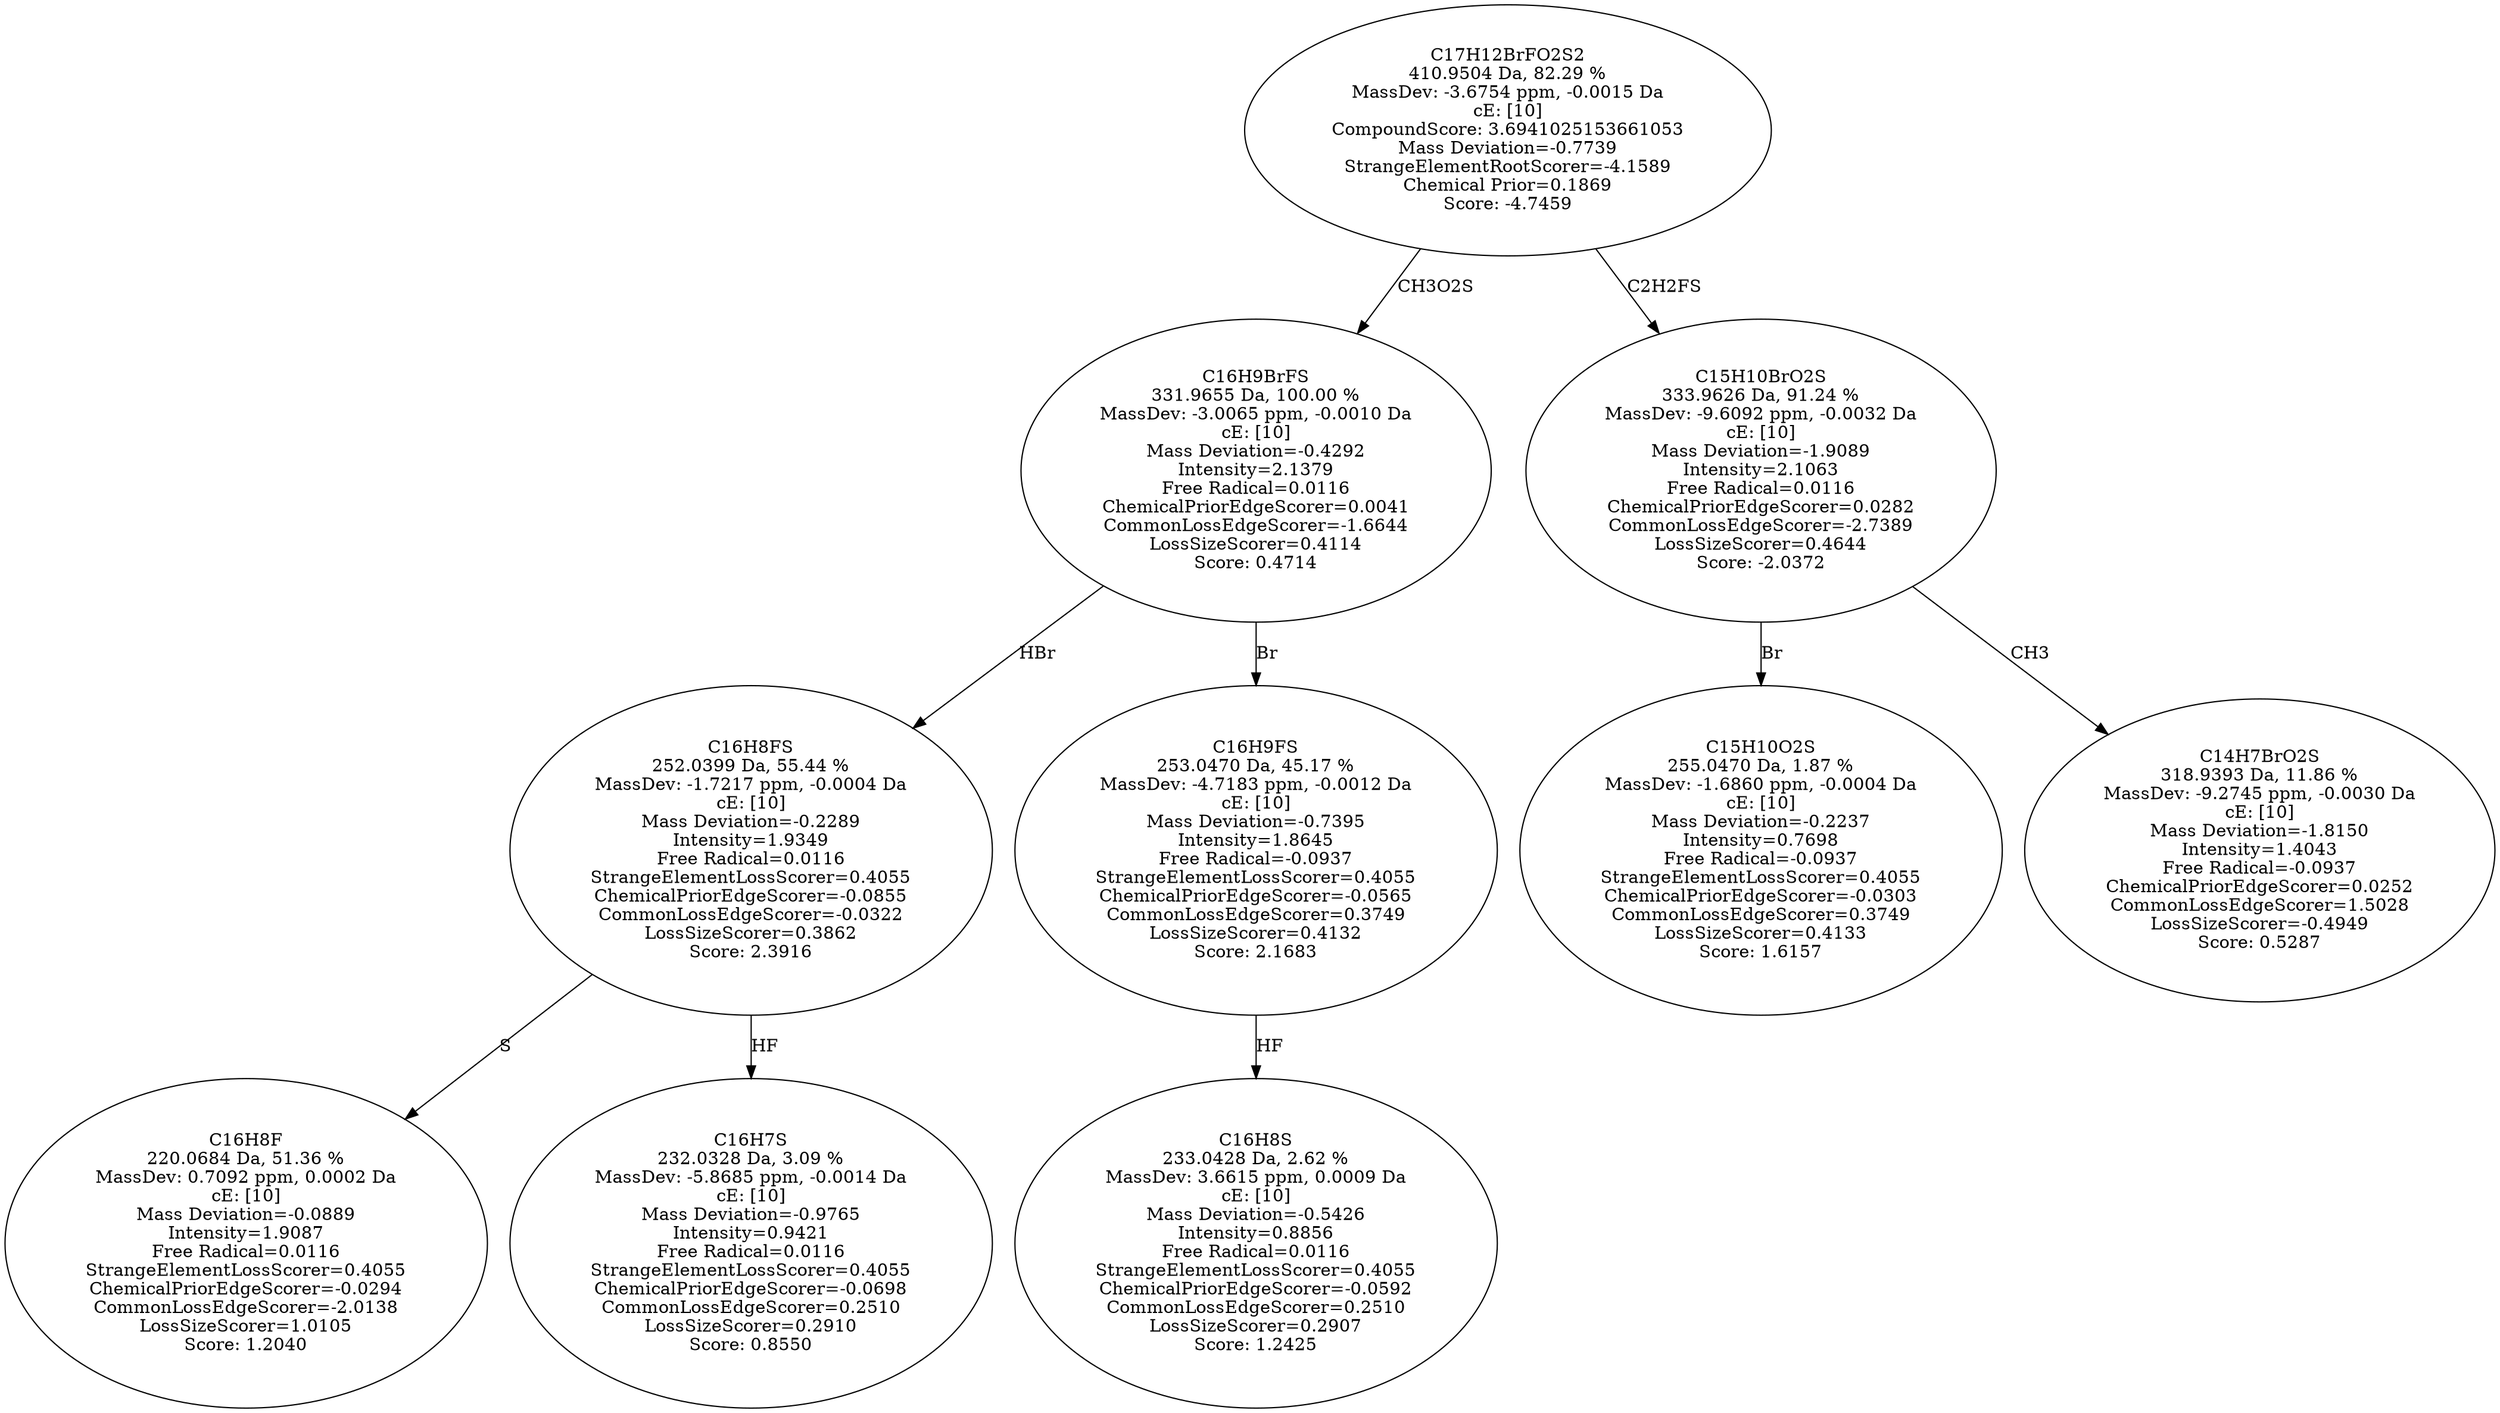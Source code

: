 strict digraph {
v1 [label="C16H8F\n220.0684 Da, 51.36 %\nMassDev: 0.7092 ppm, 0.0002 Da\ncE: [10]\nMass Deviation=-0.0889\nIntensity=1.9087\nFree Radical=0.0116\nStrangeElementLossScorer=0.4055\nChemicalPriorEdgeScorer=-0.0294\nCommonLossEdgeScorer=-2.0138\nLossSizeScorer=1.0105\nScore: 1.2040"];
v2 [label="C16H7S\n232.0328 Da, 3.09 %\nMassDev: -5.8685 ppm, -0.0014 Da\ncE: [10]\nMass Deviation=-0.9765\nIntensity=0.9421\nFree Radical=0.0116\nStrangeElementLossScorer=0.4055\nChemicalPriorEdgeScorer=-0.0698\nCommonLossEdgeScorer=0.2510\nLossSizeScorer=0.2910\nScore: 0.8550"];
v3 [label="C16H8FS\n252.0399 Da, 55.44 %\nMassDev: -1.7217 ppm, -0.0004 Da\ncE: [10]\nMass Deviation=-0.2289\nIntensity=1.9349\nFree Radical=0.0116\nStrangeElementLossScorer=0.4055\nChemicalPriorEdgeScorer=-0.0855\nCommonLossEdgeScorer=-0.0322\nLossSizeScorer=0.3862\nScore: 2.3916"];
v4 [label="C16H8S\n233.0428 Da, 2.62 %\nMassDev: 3.6615 ppm, 0.0009 Da\ncE: [10]\nMass Deviation=-0.5426\nIntensity=0.8856\nFree Radical=0.0116\nStrangeElementLossScorer=0.4055\nChemicalPriorEdgeScorer=-0.0592\nCommonLossEdgeScorer=0.2510\nLossSizeScorer=0.2907\nScore: 1.2425"];
v5 [label="C16H9FS\n253.0470 Da, 45.17 %\nMassDev: -4.7183 ppm, -0.0012 Da\ncE: [10]\nMass Deviation=-0.7395\nIntensity=1.8645\nFree Radical=-0.0937\nStrangeElementLossScorer=0.4055\nChemicalPriorEdgeScorer=-0.0565\nCommonLossEdgeScorer=0.3749\nLossSizeScorer=0.4132\nScore: 2.1683"];
v6 [label="C16H9BrFS\n331.9655 Da, 100.00 %\nMassDev: -3.0065 ppm, -0.0010 Da\ncE: [10]\nMass Deviation=-0.4292\nIntensity=2.1379\nFree Radical=0.0116\nChemicalPriorEdgeScorer=0.0041\nCommonLossEdgeScorer=-1.6644\nLossSizeScorer=0.4114\nScore: 0.4714"];
v7 [label="C15H10O2S\n255.0470 Da, 1.87 %\nMassDev: -1.6860 ppm, -0.0004 Da\ncE: [10]\nMass Deviation=-0.2237\nIntensity=0.7698\nFree Radical=-0.0937\nStrangeElementLossScorer=0.4055\nChemicalPriorEdgeScorer=-0.0303\nCommonLossEdgeScorer=0.3749\nLossSizeScorer=0.4133\nScore: 1.6157"];
v8 [label="C14H7BrO2S\n318.9393 Da, 11.86 %\nMassDev: -9.2745 ppm, -0.0030 Da\ncE: [10]\nMass Deviation=-1.8150\nIntensity=1.4043\nFree Radical=-0.0937\nChemicalPriorEdgeScorer=0.0252\nCommonLossEdgeScorer=1.5028\nLossSizeScorer=-0.4949\nScore: 0.5287"];
v9 [label="C15H10BrO2S\n333.9626 Da, 91.24 %\nMassDev: -9.6092 ppm, -0.0032 Da\ncE: [10]\nMass Deviation=-1.9089\nIntensity=2.1063\nFree Radical=0.0116\nChemicalPriorEdgeScorer=0.0282\nCommonLossEdgeScorer=-2.7389\nLossSizeScorer=0.4644\nScore: -2.0372"];
v10 [label="C17H12BrFO2S2\n410.9504 Da, 82.29 %\nMassDev: -3.6754 ppm, -0.0015 Da\ncE: [10]\nCompoundScore: 3.6941025153661053\nMass Deviation=-0.7739\nStrangeElementRootScorer=-4.1589\nChemical Prior=0.1869\nScore: -4.7459"];
v3 -> v1 [label="S"];
v3 -> v2 [label="HF"];
v6 -> v3 [label="HBr"];
v5 -> v4 [label="HF"];
v6 -> v5 [label="Br"];
v10 -> v6 [label="CH3O2S"];
v9 -> v7 [label="Br"];
v9 -> v8 [label="CH3"];
v10 -> v9 [label="C2H2FS"];
}